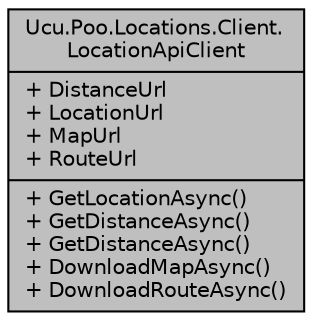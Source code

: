 digraph "Ucu.Poo.Locations.Client.LocationApiClient"
{
 // INTERACTIVE_SVG=YES
 // LATEX_PDF_SIZE
  edge [fontname="Helvetica",fontsize="10",labelfontname="Helvetica",labelfontsize="10"];
  node [fontname="Helvetica",fontsize="10",shape=record];
  Node1 [label="{Ucu.Poo.Locations.Client.\lLocationApiClient\n|+ DistanceUrl\l+ LocationUrl\l+ MapUrl\l+ RouteUrl\l|+ GetLocationAsync()\l+ GetDistanceAsync()\l+ GetDistanceAsync()\l+ DownloadMapAsync()\l+ DownloadRouteAsync()\l}",height=0.2,width=0.4,color="black", fillcolor="grey75", style="filled", fontcolor="black",tooltip="Clase encargada de conseguir la localizacion y distancia."];
}
